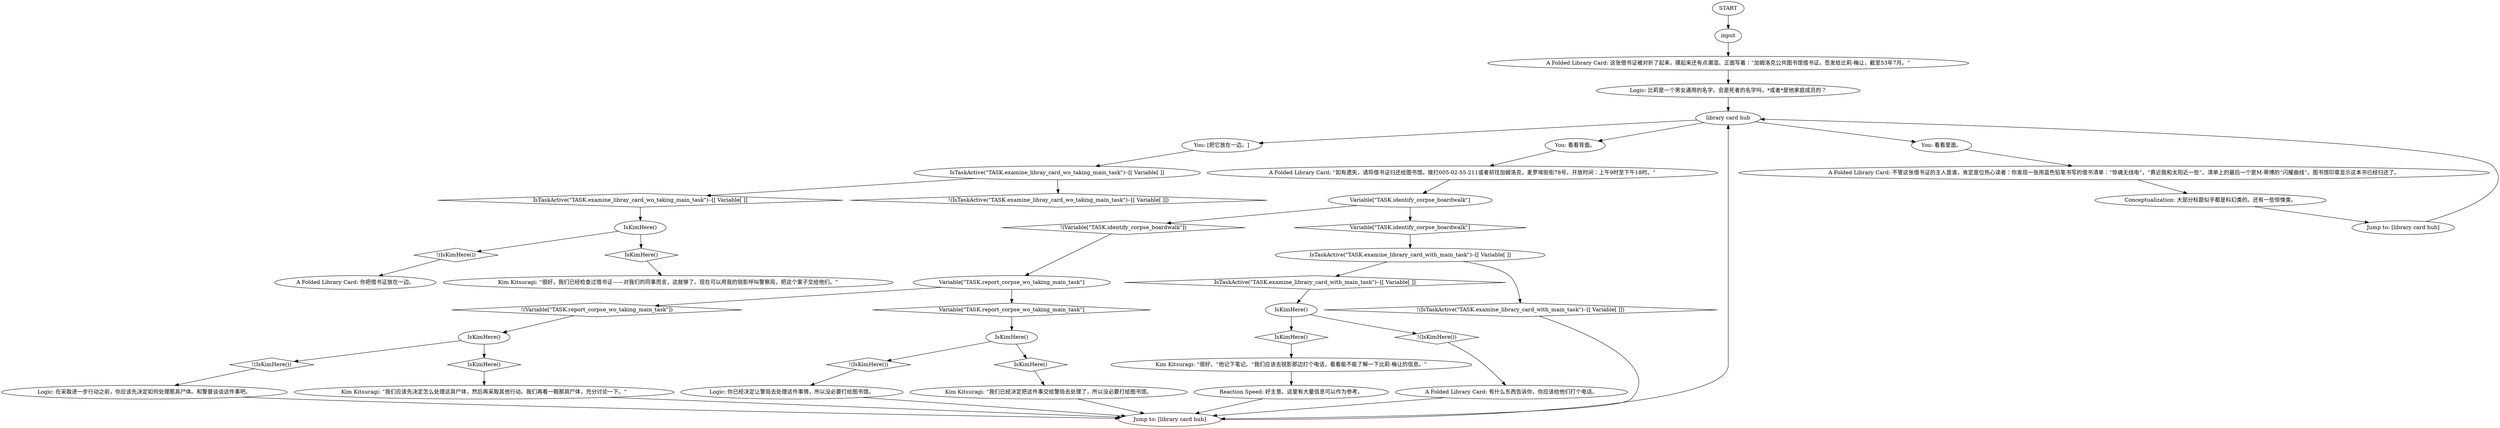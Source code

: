 # INVENTORY / LIBRARY CARD
# dead working class husband library card
# ==================================================
digraph G {
	  0 [label="START"];
	  1 [label="input"];
	  2 [label="A Folded Library Card: 这张借书证被对折了起来，摸起来还有点潮湿。正面写着：“加姆洛克公共图书馆借书证。签发给比莉·梅让，截至53年7月。”"];
	  3 [label="Variable[\"TASK.identify_corpse_boardwalk\"]"];
	  4 [label="Variable[\"TASK.identify_corpse_boardwalk\"]", shape=diamond];
	  5 [label="!(Variable[\"TASK.identify_corpse_boardwalk\"])", shape=diamond];
	  6 [label="IsKimHere()"];
	  7 [label="IsKimHere()", shape=diamond];
	  8 [label="!(IsKimHere())", shape=diamond];
	  9 [label="library card hub"];
	  10 [label="A Folded Library Card: 有什么东西告诉你，你应该给他们打个电话。"];
	  11 [label="Jump to: [library card hub]"];
	  12 [label="A Folded Library Card: 你把借书证放在一边。"];
	  13 [label="Variable[\"TASK.report_corpse_wo_taking_main_task\"]"];
	  14 [label="Variable[\"TASK.report_corpse_wo_taking_main_task\"]", shape=diamond];
	  15 [label="!(Variable[\"TASK.report_corpse_wo_taking_main_task\"])", shape=diamond];
	  16 [label="Kim Kitsuragi: “我们应该先决定怎么处理这具尸体，然后再采取其他行动。我们再看一眼那具尸体，充分讨论一下。”"];
	  17 [label="You: [把它放在一边。]"];
	  19 [label="Logic: 比莉是一个男女通用的名字。会是死者的名字吗，*或者*是他家庭成员的？"];
	  20 [label="IsTaskActive(\"TASK.examine_libray_card_wo_taking_main_task\")--[[ Variable[ ]]"];
	  21 [label="IsTaskActive(\"TASK.examine_libray_card_wo_taking_main_task\")--[[ Variable[ ]]", shape=diamond];
	  22 [label="!(IsTaskActive(\"TASK.examine_libray_card_wo_taking_main_task\")--[[ Variable[ ]])", shape=diamond];
	  23 [label="You: 看看背面。"];
	  24 [label="A Folded Library Card: 不管这张借书证的主人是谁，肯定是位热心读者：你发现一张用蓝色铅笔书写的借书清单：“惊魂无线电”，“靠近我和太阳近一些”。清单上的最后一个是M·蒂博的“闪耀曲线”。图书馆印章显示这本书已经归还了。"];
	  25 [label="IsKimHere()"];
	  26 [label="IsKimHere()", shape=diamond];
	  27 [label="!(IsKimHere())", shape=diamond];
	  28 [label="Jump to: [library card hub]"];
	  29 [label="Logic: 在采取进一步行动之前，你应该先决定如何处理那具尸体。和警督谈谈这件事吧。"];
	  30 [label="Kim Kitsuragi: “很好，我们已经检查过借书证——对我们的同事而言，这就够了。现在可以用我的锐影呼叫警察局，把这个案子交给他们。”"];
	  31 [label="A Folded Library Card: “如有遗失，请将借书证归还给图书馆。拨打005-02-55-211或者前往加姆洛克，麦罗埃街街78号。开放时间：上午9时至下午18时。”"];
	  32 [label="Reaction Speed: 好主意。这里有大量信息可以作为参考。"];
	  33 [label="IsKimHere()"];
	  34 [label="IsKimHere()", shape=diamond];
	  35 [label="!(IsKimHere())", shape=diamond];
	  36 [label="Kim Kitsuragi: “很好。”他记下笔记。“我们应该去锐影那边打个电话，看看能不能了解一下比莉·梅让的信息。”"];
	  37 [label="Conceptualization: 大部分标题似乎都是科幻类的。还有一些惊悚类。"];
	  38 [label="Kim Kitsuragi: “我们已经决定把这件事交给警局去处理了，所以没必要打给图书馆。"];
	  39 [label="Logic: 你已经决定让警局去处理这件事情，所以没必要打给图书馆。"];
	  40 [label="IsKimHere()"];
	  41 [label="IsKimHere()", shape=diamond];
	  42 [label="!(IsKimHere())", shape=diamond];
	  43 [label="IsTaskActive(\"TASK.examine_library_card_with_main_task\")--[[ Variable[ ]]"];
	  44 [label="IsTaskActive(\"TASK.examine_library_card_with_main_task\")--[[ Variable[ ]]", shape=diamond];
	  45 [label="!(IsTaskActive(\"TASK.examine_library_card_with_main_task\")--[[ Variable[ ]])", shape=diamond];
	  46 [label="You: 看看里面。"];
	  0 -> 1
	  1 -> 2
	  2 -> 19
	  3 -> 4
	  3 -> 5
	  4 -> 43
	  5 -> 13
	  6 -> 8
	  6 -> 7
	  7 -> 16
	  8 -> 29
	  9 -> 17
	  9 -> 46
	  9 -> 23
	  10 -> 11
	  11 -> 9
	  13 -> 14
	  13 -> 15
	  14 -> 33
	  15 -> 6
	  16 -> 11
	  17 -> 20
	  19 -> 9
	  20 -> 21
	  20 -> 22
	  21 -> 40
	  23 -> 31
	  24 -> 37
	  25 -> 26
	  25 -> 27
	  26 -> 36
	  27 -> 10
	  28 -> 9
	  29 -> 11
	  31 -> 3
	  32 -> 11
	  33 -> 34
	  33 -> 35
	  34 -> 38
	  35 -> 39
	  36 -> 32
	  37 -> 28
	  38 -> 11
	  39 -> 11
	  40 -> 41
	  40 -> 42
	  41 -> 30
	  42 -> 12
	  43 -> 44
	  43 -> 45
	  44 -> 25
	  45 -> 11
	  46 -> 24
}

